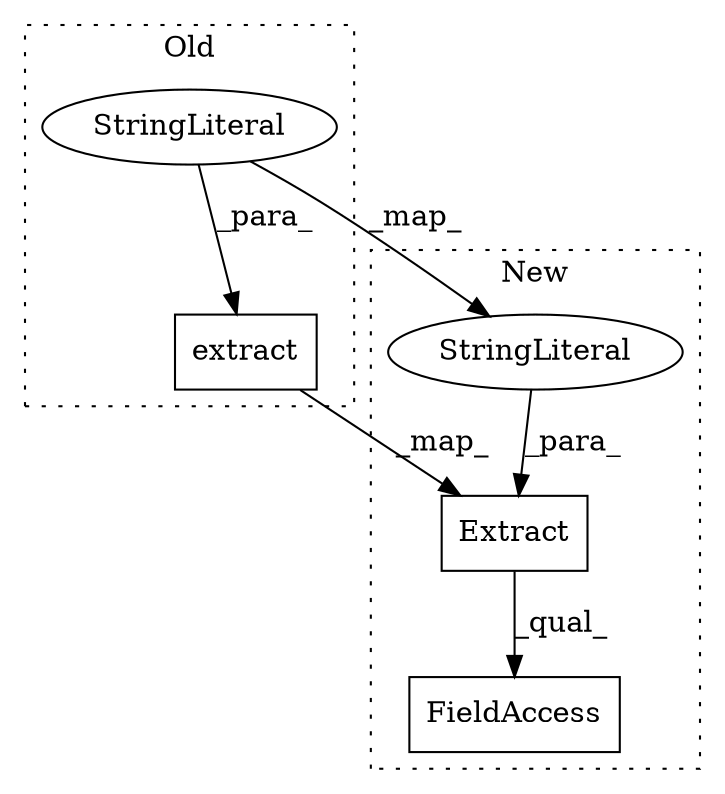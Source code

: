digraph G {
subgraph cluster0 {
1 [label="extract" a="32" s="6495,6532" l="8,1" shape="box"];
4 [label="StringLiteral" a="45" s="6517" l="5" shape="ellipse"];
label = "Old";
style="dotted";
}
subgraph cluster1 {
2 [label="Extract" a="32" s="5996,6038" l="8,1" shape="box"];
3 [label="FieldAccess" a="22" s="5981" l="68" shape="box"];
5 [label="StringLiteral" a="45" s="6018" l="10" shape="ellipse"];
label = "New";
style="dotted";
}
1 -> 2 [label="_map_"];
2 -> 3 [label="_qual_"];
4 -> 5 [label="_map_"];
4 -> 1 [label="_para_"];
5 -> 2 [label="_para_"];
}